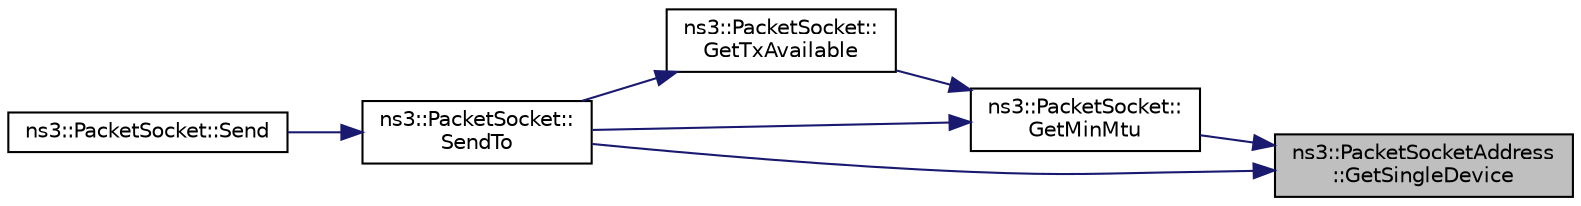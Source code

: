 digraph "ns3::PacketSocketAddress::GetSingleDevice"
{
 // LATEX_PDF_SIZE
  edge [fontname="Helvetica",fontsize="10",labelfontname="Helvetica",labelfontsize="10"];
  node [fontname="Helvetica",fontsize="10",shape=record];
  rankdir="RL";
  Node1 [label="ns3::PacketSocketAddress\l::GetSingleDevice",height=0.2,width=0.4,color="black", fillcolor="grey75", style="filled", fontcolor="black",tooltip="Get the device this address is bound to."];
  Node1 -> Node2 [dir="back",color="midnightblue",fontsize="10",style="solid",fontname="Helvetica"];
  Node2 [label="ns3::PacketSocket::\lGetMinMtu",height=0.2,width=0.4,color="black", fillcolor="white", style="filled",URL="$classns3_1_1_packet_socket.html#a9e09e488b754856373c248b1e311acd4",tooltip="Get the minimum MTU supported by the NetDevices bound to a specific address."];
  Node2 -> Node3 [dir="back",color="midnightblue",fontsize="10",style="solid",fontname="Helvetica"];
  Node3 [label="ns3::PacketSocket::\lGetTxAvailable",height=0.2,width=0.4,color="black", fillcolor="white", style="filled",URL="$classns3_1_1_packet_socket.html#a3b7c4884648f1f5be9c284b29618525e",tooltip="Returns the number of bytes which can be sent in a single call to Send."];
  Node3 -> Node4 [dir="back",color="midnightblue",fontsize="10",style="solid",fontname="Helvetica"];
  Node4 [label="ns3::PacketSocket::\lSendTo",height=0.2,width=0.4,color="black", fillcolor="white", style="filled",URL="$classns3_1_1_packet_socket.html#a66dc5b7e29ad76f07ff46368f75b9165",tooltip="Send data to a specified peer."];
  Node4 -> Node5 [dir="back",color="midnightblue",fontsize="10",style="solid",fontname="Helvetica"];
  Node5 [label="ns3::PacketSocket::Send",height=0.2,width=0.4,color="black", fillcolor="white", style="filled",URL="$classns3_1_1_packet_socket.html#a1fd81b9271758334d6abad658580b1a0",tooltip="Send data (or dummy data) to the remote host."];
  Node2 -> Node4 [dir="back",color="midnightblue",fontsize="10",style="solid",fontname="Helvetica"];
  Node1 -> Node4 [dir="back",color="midnightblue",fontsize="10",style="solid",fontname="Helvetica"];
}

